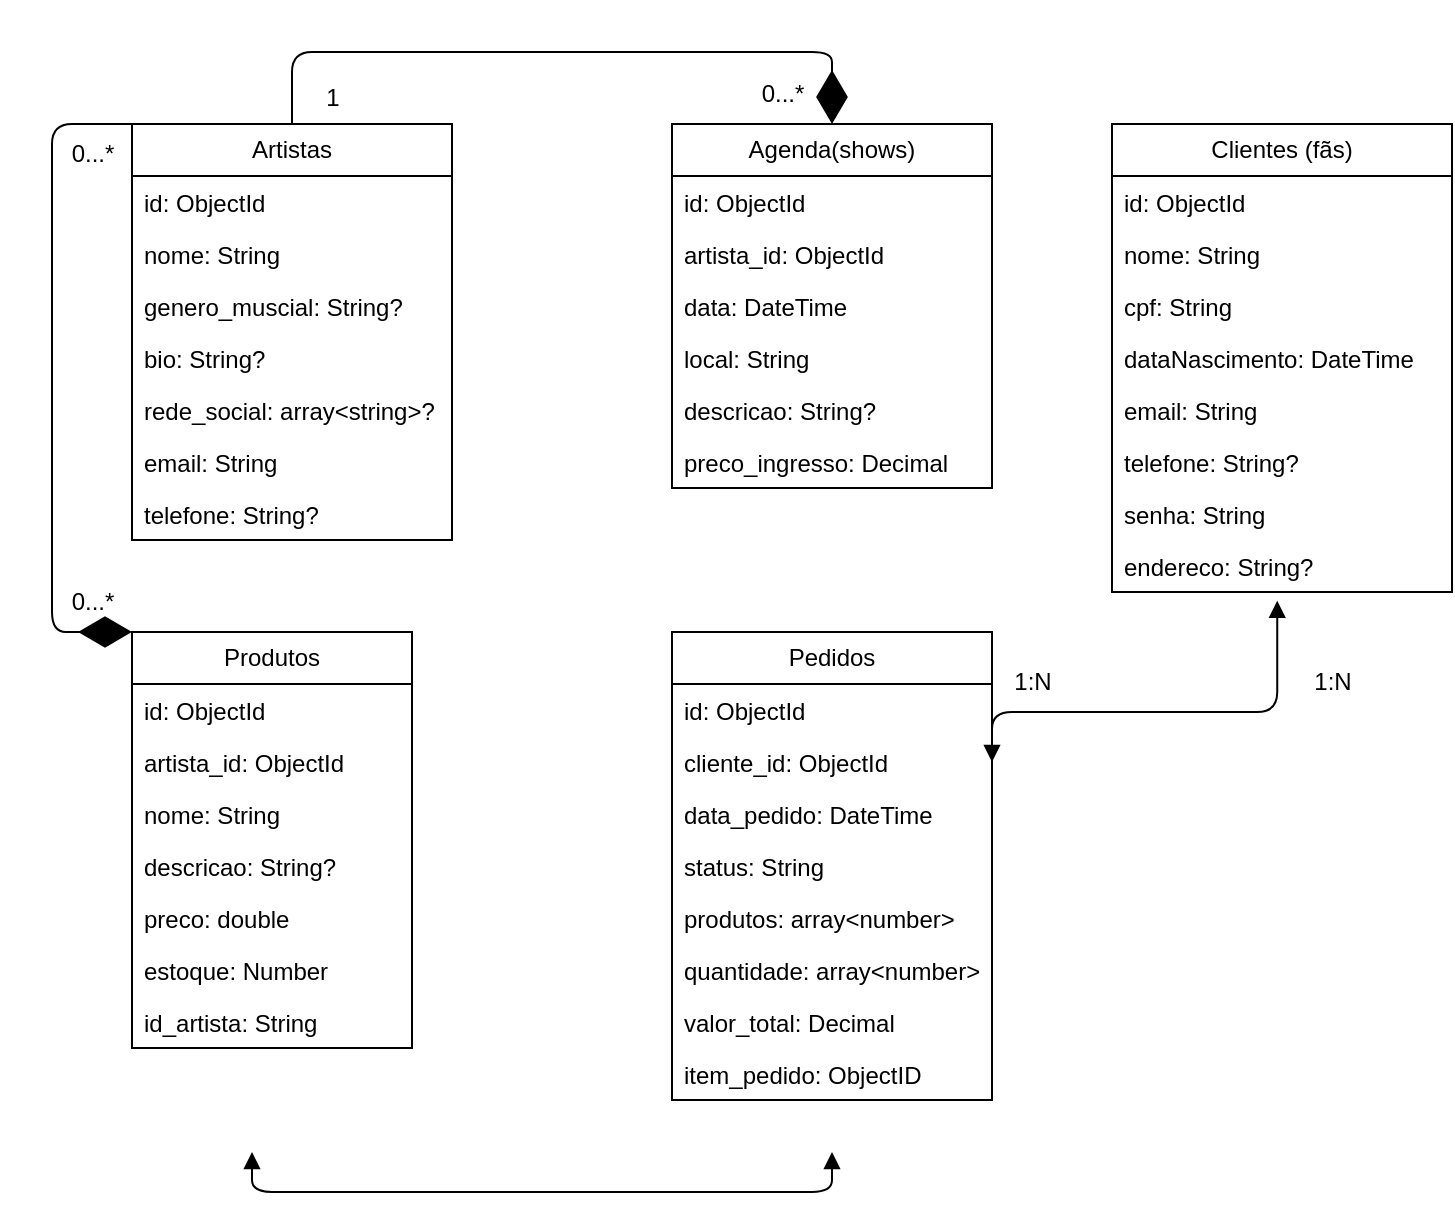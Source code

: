 <mxfile>
    <diagram id="-8dGR81IhT9ADDWrqB2T" name="ARTISTAS">
        <mxGraphModel dx="818" dy="497" grid="1" gridSize="10" guides="1" tooltips="1" connect="1" arrows="1" fold="1" page="1" pageScale="1" pageWidth="1169" pageHeight="827" math="0" shadow="0">
            <root>
                <mxCell id="0"/>
                <mxCell id="1" parent="0"/>
                <mxCell id="WGeO4oqpB1IpNc30BpS--1" value="Artistas" style="swimlane;fontStyle=0;childLayout=stackLayout;horizontal=1;startSize=26;fillColor=none;horizontalStack=0;resizeParent=1;resizeParentMax=0;resizeLast=0;collapsible=1;marginBottom=0;whiteSpace=wrap;html=1;" parent="1" vertex="1">
                    <mxGeometry x="290" y="236" width="160" height="208" as="geometry"/>
                </mxCell>
                <mxCell id="WGeO4oqpB1IpNc30BpS--2" value="id: ObjectId" style="text;strokeColor=none;fillColor=none;align=left;verticalAlign=top;spacingLeft=4;spacingRight=4;overflow=hidden;rotatable=0;points=[[0,0.5],[1,0.5]];portConstraint=eastwest;whiteSpace=wrap;html=1;" parent="WGeO4oqpB1IpNc30BpS--1" vertex="1">
                    <mxGeometry y="26" width="160" height="26" as="geometry"/>
                </mxCell>
                <mxCell id="WGeO4oqpB1IpNc30BpS--3" value="nome: String" style="text;strokeColor=none;fillColor=none;align=left;verticalAlign=top;spacingLeft=4;spacingRight=4;overflow=hidden;rotatable=0;points=[[0,0.5],[1,0.5]];portConstraint=eastwest;whiteSpace=wrap;html=1;" parent="WGeO4oqpB1IpNc30BpS--1" vertex="1">
                    <mxGeometry y="52" width="160" height="26" as="geometry"/>
                </mxCell>
                <mxCell id="WGeO4oqpB1IpNc30BpS--4" value="genero_muscial: String?" style="text;strokeColor=none;fillColor=none;align=left;verticalAlign=top;spacingLeft=4;spacingRight=4;overflow=hidden;rotatable=0;points=[[0,0.5],[1,0.5]];portConstraint=eastwest;whiteSpace=wrap;html=1;" parent="WGeO4oqpB1IpNc30BpS--1" vertex="1">
                    <mxGeometry y="78" width="160" height="26" as="geometry"/>
                </mxCell>
                <mxCell id="HzwaQL8nhIVutCUoAe8S-1" value="bio: String?" style="text;strokeColor=none;fillColor=none;align=left;verticalAlign=top;spacingLeft=4;spacingRight=4;overflow=hidden;rotatable=0;points=[[0,0.5],[1,0.5]];portConstraint=eastwest;whiteSpace=wrap;html=1;" parent="WGeO4oqpB1IpNc30BpS--1" vertex="1">
                    <mxGeometry y="104" width="160" height="26" as="geometry"/>
                </mxCell>
                <mxCell id="HzwaQL8nhIVutCUoAe8S-2" value="rede_social: array&amp;lt;string&amp;gt;?" style="text;strokeColor=none;fillColor=none;align=left;verticalAlign=top;spacingLeft=4;spacingRight=4;overflow=hidden;rotatable=0;points=[[0,0.5],[1,0.5]];portConstraint=eastwest;whiteSpace=wrap;html=1;" parent="WGeO4oqpB1IpNc30BpS--1" vertex="1">
                    <mxGeometry y="130" width="160" height="26" as="geometry"/>
                </mxCell>
                <mxCell id="HzwaQL8nhIVutCUoAe8S-3" value="email: String" style="text;strokeColor=none;fillColor=none;align=left;verticalAlign=top;spacingLeft=4;spacingRight=4;overflow=hidden;rotatable=0;points=[[0,0.5],[1,0.5]];portConstraint=eastwest;whiteSpace=wrap;html=1;" parent="WGeO4oqpB1IpNc30BpS--1" vertex="1">
                    <mxGeometry y="156" width="160" height="26" as="geometry"/>
                </mxCell>
                <mxCell id="HzwaQL8nhIVutCUoAe8S-4" value="telefone: String?" style="text;strokeColor=none;fillColor=none;align=left;verticalAlign=top;spacingLeft=4;spacingRight=4;overflow=hidden;rotatable=0;points=[[0,0.5],[1,0.5]];portConstraint=eastwest;whiteSpace=wrap;html=1;" parent="WGeO4oqpB1IpNc30BpS--1" vertex="1">
                    <mxGeometry y="182" width="160" height="26" as="geometry"/>
                </mxCell>
                <mxCell id="WGeO4oqpB1IpNc30BpS--5" value="Clientes (fãs)" style="swimlane;fontStyle=0;childLayout=stackLayout;horizontal=1;startSize=26;fillColor=none;horizontalStack=0;resizeParent=1;resizeParentMax=0;resizeLast=0;collapsible=1;marginBottom=0;whiteSpace=wrap;html=1;" parent="1" vertex="1">
                    <mxGeometry x="780" y="236" width="170" height="234" as="geometry"/>
                </mxCell>
                <mxCell id="WGeO4oqpB1IpNc30BpS--6" value="id:&amp;nbsp;ObjectId" style="text;strokeColor=none;fillColor=none;align=left;verticalAlign=top;spacingLeft=4;spacingRight=4;overflow=hidden;rotatable=0;points=[[0,0.5],[1,0.5]];portConstraint=eastwest;whiteSpace=wrap;html=1;" parent="WGeO4oqpB1IpNc30BpS--5" vertex="1">
                    <mxGeometry y="26" width="170" height="26" as="geometry"/>
                </mxCell>
                <mxCell id="HzwaQL8nhIVutCUoAe8S-5" value="nome: String" style="text;strokeColor=none;fillColor=none;align=left;verticalAlign=top;spacingLeft=4;spacingRight=4;overflow=hidden;rotatable=0;points=[[0,0.5],[1,0.5]];portConstraint=eastwest;whiteSpace=wrap;html=1;" parent="WGeO4oqpB1IpNc30BpS--5" vertex="1">
                    <mxGeometry y="52" width="170" height="26" as="geometry"/>
                </mxCell>
                <mxCell id="3OGe1HEJjVXt9dh-wJkt-9" value="cpf: String&lt;div&gt;&lt;br&gt;&lt;/div&gt;" style="text;strokeColor=none;fillColor=none;align=left;verticalAlign=top;spacingLeft=4;spacingRight=4;overflow=hidden;rotatable=0;points=[[0,0.5],[1,0.5]];portConstraint=eastwest;whiteSpace=wrap;html=1;" parent="WGeO4oqpB1IpNc30BpS--5" vertex="1">
                    <mxGeometry y="78" width="170" height="26" as="geometry"/>
                </mxCell>
                <mxCell id="3OGe1HEJjVXt9dh-wJkt-10" value="dataNascimento: DateTime&lt;div&gt;&lt;br&gt;&lt;/div&gt;" style="text;strokeColor=none;fillColor=none;align=left;verticalAlign=top;spacingLeft=4;spacingRight=4;overflow=hidden;rotatable=0;points=[[0,0.5],[1,0.5]];portConstraint=eastwest;whiteSpace=wrap;html=1;" parent="WGeO4oqpB1IpNc30BpS--5" vertex="1">
                    <mxGeometry y="104" width="170" height="26" as="geometry"/>
                </mxCell>
                <mxCell id="HzwaQL8nhIVutCUoAe8S-6" value="email: String" style="text;strokeColor=none;fillColor=none;align=left;verticalAlign=top;spacingLeft=4;spacingRight=4;overflow=hidden;rotatable=0;points=[[0,0.5],[1,0.5]];portConstraint=eastwest;whiteSpace=wrap;html=1;" parent="WGeO4oqpB1IpNc30BpS--5" vertex="1">
                    <mxGeometry y="130" width="170" height="26" as="geometry"/>
                </mxCell>
                <mxCell id="HzwaQL8nhIVutCUoAe8S-7" value="telefone: String?" style="text;strokeColor=none;fillColor=none;align=left;verticalAlign=top;spacingLeft=4;spacingRight=4;overflow=hidden;rotatable=0;points=[[0,0.5],[1,0.5]];portConstraint=eastwest;whiteSpace=wrap;html=1;" parent="WGeO4oqpB1IpNc30BpS--5" vertex="1">
                    <mxGeometry y="156" width="170" height="26" as="geometry"/>
                </mxCell>
                <mxCell id="WGeO4oqpB1IpNc30BpS--7" value="senha: String" style="text;strokeColor=none;fillColor=none;align=left;verticalAlign=top;spacingLeft=4;spacingRight=4;overflow=hidden;rotatable=0;points=[[0,0.5],[1,0.5]];portConstraint=eastwest;whiteSpace=wrap;html=1;" parent="WGeO4oqpB1IpNc30BpS--5" vertex="1">
                    <mxGeometry y="182" width="170" height="26" as="geometry"/>
                </mxCell>
                <mxCell id="WGeO4oqpB1IpNc30BpS--8" value="endereco: String?" style="text;strokeColor=none;fillColor=none;align=left;verticalAlign=top;spacingLeft=4;spacingRight=4;overflow=hidden;rotatable=0;points=[[0,0.5],[1,0.5]];portConstraint=eastwest;whiteSpace=wrap;html=1;" parent="WGeO4oqpB1IpNc30BpS--5" vertex="1">
                    <mxGeometry y="208" width="170" height="26" as="geometry"/>
                </mxCell>
                <mxCell id="WGeO4oqpB1IpNc30BpS--9" value="Produtos" style="swimlane;fontStyle=0;childLayout=stackLayout;horizontal=1;startSize=26;fillColor=none;horizontalStack=0;resizeParent=1;resizeParentMax=0;resizeLast=0;collapsible=1;marginBottom=0;whiteSpace=wrap;html=1;" parent="1" vertex="1">
                    <mxGeometry x="290" y="490" width="140" height="208" as="geometry"/>
                </mxCell>
                <mxCell id="WGeO4oqpB1IpNc30BpS--10" value="id: ObjectId" style="text;strokeColor=none;fillColor=none;align=left;verticalAlign=top;spacingLeft=4;spacingRight=4;overflow=hidden;rotatable=0;points=[[0,0.5],[1,0.5]];portConstraint=eastwest;whiteSpace=wrap;html=1;" parent="WGeO4oqpB1IpNc30BpS--9" vertex="1">
                    <mxGeometry y="26" width="140" height="26" as="geometry"/>
                </mxCell>
                <mxCell id="WGeO4oqpB1IpNc30BpS--11" value="artista_id:&amp;nbsp;&lt;span style=&quot;color: rgb(0, 0, 0);&quot;&gt;ObjectId&lt;/span&gt;" style="text;strokeColor=none;fillColor=none;align=left;verticalAlign=top;spacingLeft=4;spacingRight=4;overflow=hidden;rotatable=0;points=[[0,0.5],[1,0.5]];portConstraint=eastwest;whiteSpace=wrap;html=1;" parent="WGeO4oqpB1IpNc30BpS--9" vertex="1">
                    <mxGeometry y="52" width="140" height="26" as="geometry"/>
                </mxCell>
                <mxCell id="HzwaQL8nhIVutCUoAe8S-8" value="nome: String" style="text;strokeColor=none;fillColor=none;align=left;verticalAlign=top;spacingLeft=4;spacingRight=4;overflow=hidden;rotatable=0;points=[[0,0.5],[1,0.5]];portConstraint=eastwest;whiteSpace=wrap;html=1;" parent="WGeO4oqpB1IpNc30BpS--9" vertex="1">
                    <mxGeometry y="78" width="140" height="26" as="geometry"/>
                </mxCell>
                <mxCell id="WGeO4oqpB1IpNc30BpS--12" value="descricao: String?" style="text;strokeColor=none;fillColor=none;align=left;verticalAlign=top;spacingLeft=4;spacingRight=4;overflow=hidden;rotatable=0;points=[[0,0.5],[1,0.5]];portConstraint=eastwest;whiteSpace=wrap;html=1;" parent="WGeO4oqpB1IpNc30BpS--9" vertex="1">
                    <mxGeometry y="104" width="140" height="26" as="geometry"/>
                </mxCell>
                <mxCell id="HzwaQL8nhIVutCUoAe8S-9" value="preco: double" style="text;strokeColor=none;fillColor=none;align=left;verticalAlign=top;spacingLeft=4;spacingRight=4;overflow=hidden;rotatable=0;points=[[0,0.5],[1,0.5]];portConstraint=eastwest;whiteSpace=wrap;html=1;" parent="WGeO4oqpB1IpNc30BpS--9" vertex="1">
                    <mxGeometry y="130" width="140" height="26" as="geometry"/>
                </mxCell>
                <mxCell id="HzwaQL8nhIVutCUoAe8S-10" value="estoque: Number" style="text;strokeColor=none;fillColor=none;align=left;verticalAlign=top;spacingLeft=4;spacingRight=4;overflow=hidden;rotatable=0;points=[[0,0.5],[1,0.5]];portConstraint=eastwest;whiteSpace=wrap;html=1;" parent="WGeO4oqpB1IpNc30BpS--9" vertex="1">
                    <mxGeometry y="156" width="140" height="26" as="geometry"/>
                </mxCell>
                <mxCell id="qeILom_kDoyE2ObOOe5G-1" value="id_artista: String" style="text;strokeColor=none;fillColor=none;align=left;verticalAlign=top;spacingLeft=4;spacingRight=4;overflow=hidden;rotatable=0;points=[[0,0.5],[1,0.5]];portConstraint=eastwest;whiteSpace=wrap;html=1;" parent="WGeO4oqpB1IpNc30BpS--9" vertex="1">
                    <mxGeometry y="182" width="140" height="26" as="geometry"/>
                </mxCell>
                <mxCell id="WGeO4oqpB1IpNc30BpS--13" value="Agenda(shows)" style="swimlane;fontStyle=0;childLayout=stackLayout;horizontal=1;startSize=26;fillColor=none;horizontalStack=0;resizeParent=1;resizeParentMax=0;resizeLast=0;collapsible=1;marginBottom=0;whiteSpace=wrap;html=1;" parent="1" vertex="1">
                    <mxGeometry x="560" y="236" width="160" height="182" as="geometry"/>
                </mxCell>
                <mxCell id="WGeO4oqpB1IpNc30BpS--14" value="&lt;span style=&quot;color: rgb(0, 0, 0);&quot;&gt;id: ObjectId&lt;/span&gt;" style="text;strokeColor=none;fillColor=none;align=left;verticalAlign=top;spacingLeft=4;spacingRight=4;overflow=hidden;rotatable=0;points=[[0,0.5],[1,0.5]];portConstraint=eastwest;whiteSpace=wrap;html=1;" parent="WGeO4oqpB1IpNc30BpS--13" vertex="1">
                    <mxGeometry y="26" width="160" height="26" as="geometry"/>
                </mxCell>
                <mxCell id="qeILom_kDoyE2ObOOe5G-2" value="artista_id:&amp;nbsp;&lt;span style=&quot;color: rgb(0, 0, 0);&quot;&gt;ObjectId&lt;/span&gt;" style="text;strokeColor=none;fillColor=none;align=left;verticalAlign=top;spacingLeft=4;spacingRight=4;overflow=hidden;rotatable=0;points=[[0,0.5],[1,0.5]];portConstraint=eastwest;whiteSpace=wrap;html=1;" parent="WGeO4oqpB1IpNc30BpS--13" vertex="1">
                    <mxGeometry y="52" width="160" height="26" as="geometry"/>
                </mxCell>
                <mxCell id="WGeO4oqpB1IpNc30BpS--15" value="data: DateTime" style="text;strokeColor=none;fillColor=none;align=left;verticalAlign=top;spacingLeft=4;spacingRight=4;overflow=hidden;rotatable=0;points=[[0,0.5],[1,0.5]];portConstraint=eastwest;whiteSpace=wrap;html=1;" parent="WGeO4oqpB1IpNc30BpS--13" vertex="1">
                    <mxGeometry y="78" width="160" height="26" as="geometry"/>
                </mxCell>
                <mxCell id="WGeO4oqpB1IpNc30BpS--16" value="local: String" style="text;strokeColor=none;fillColor=none;align=left;verticalAlign=top;spacingLeft=4;spacingRight=4;overflow=hidden;rotatable=0;points=[[0,0.5],[1,0.5]];portConstraint=eastwest;whiteSpace=wrap;html=1;" parent="WGeO4oqpB1IpNc30BpS--13" vertex="1">
                    <mxGeometry y="104" width="160" height="26" as="geometry"/>
                </mxCell>
                <mxCell id="viy6hbpfLEgtOjUjto9D-1" value="descricao: String?" style="text;strokeColor=none;fillColor=none;align=left;verticalAlign=top;spacingLeft=4;spacingRight=4;overflow=hidden;rotatable=0;points=[[0,0.5],[1,0.5]];portConstraint=eastwest;whiteSpace=wrap;html=1;" parent="WGeO4oqpB1IpNc30BpS--13" vertex="1">
                    <mxGeometry y="130" width="160" height="26" as="geometry"/>
                </mxCell>
                <mxCell id="viy6hbpfLEgtOjUjto9D-8" value="preco_ingresso: Decimal" style="text;strokeColor=none;fillColor=none;align=left;verticalAlign=top;spacingLeft=4;spacingRight=4;overflow=hidden;rotatable=0;points=[[0,0.5],[1,0.5]];portConstraint=eastwest;whiteSpace=wrap;html=1;" parent="WGeO4oqpB1IpNc30BpS--13" vertex="1">
                    <mxGeometry y="156" width="160" height="26" as="geometry"/>
                </mxCell>
                <mxCell id="WGeO4oqpB1IpNc30BpS--17" value="Pedidos" style="swimlane;fontStyle=0;childLayout=stackLayout;horizontal=1;startSize=26;fillColor=none;horizontalStack=0;resizeParent=1;resizeParentMax=0;resizeLast=0;collapsible=1;marginBottom=0;whiteSpace=wrap;html=1;" parent="1" vertex="1">
                    <mxGeometry x="560" y="490" width="160" height="234" as="geometry"/>
                </mxCell>
                <mxCell id="WGeO4oqpB1IpNc30BpS--18" value="&lt;span style=&quot;color: rgb(0, 0, 0);&quot;&gt;id: ObjectId&lt;/span&gt;" style="text;strokeColor=none;fillColor=none;align=left;verticalAlign=top;spacingLeft=4;spacingRight=4;overflow=hidden;rotatable=0;points=[[0,0.5],[1,0.5]];portConstraint=eastwest;whiteSpace=wrap;html=1;" parent="WGeO4oqpB1IpNc30BpS--17" vertex="1">
                    <mxGeometry y="26" width="160" height="26" as="geometry"/>
                </mxCell>
                <mxCell id="WGeO4oqpB1IpNc30BpS--19" value="cliente_id:&amp;nbsp;&lt;span style=&quot;color: rgb(0, 0, 0);&quot;&gt;ObjectId&lt;/span&gt;" style="text;strokeColor=none;fillColor=none;align=left;verticalAlign=top;spacingLeft=4;spacingRight=4;overflow=hidden;rotatable=0;points=[[0,0.5],[1,0.5]];portConstraint=eastwest;whiteSpace=wrap;html=1;" parent="WGeO4oqpB1IpNc30BpS--17" vertex="1">
                    <mxGeometry y="52" width="160" height="26" as="geometry"/>
                </mxCell>
                <mxCell id="WGeO4oqpB1IpNc30BpS--20" value="data_pedido: DateTime" style="text;strokeColor=none;fillColor=none;align=left;verticalAlign=top;spacingLeft=4;spacingRight=4;overflow=hidden;rotatable=0;points=[[0,0.5],[1,0.5]];portConstraint=eastwest;whiteSpace=wrap;html=1;" parent="WGeO4oqpB1IpNc30BpS--17" vertex="1">
                    <mxGeometry y="78" width="160" height="26" as="geometry"/>
                </mxCell>
                <mxCell id="viy6hbpfLEgtOjUjto9D-9" value="status: String" style="text;strokeColor=none;fillColor=none;align=left;verticalAlign=top;spacingLeft=4;spacingRight=4;overflow=hidden;rotatable=0;points=[[0,0.5],[1,0.5]];portConstraint=eastwest;whiteSpace=wrap;html=1;" parent="WGeO4oqpB1IpNc30BpS--17" vertex="1">
                    <mxGeometry y="104" width="160" height="26" as="geometry"/>
                </mxCell>
                <mxCell id="viy6hbpfLEgtOjUjto9D-15" value="produtos: array&amp;lt;number&amp;gt;" style="text;strokeColor=none;fillColor=none;align=left;verticalAlign=top;spacingLeft=4;spacingRight=4;overflow=hidden;rotatable=0;points=[[0,0.5],[1,0.5]];portConstraint=eastwest;whiteSpace=wrap;html=1;" parent="WGeO4oqpB1IpNc30BpS--17" vertex="1">
                    <mxGeometry y="130" width="160" height="26" as="geometry"/>
                </mxCell>
                <mxCell id="viy6hbpfLEgtOjUjto9D-16" value="quantidade: array&amp;lt;number&amp;gt;" style="text;strokeColor=none;fillColor=none;align=left;verticalAlign=top;spacingLeft=4;spacingRight=4;overflow=hidden;rotatable=0;points=[[0,0.5],[1,0.5]];portConstraint=eastwest;whiteSpace=wrap;html=1;" parent="WGeO4oqpB1IpNc30BpS--17" vertex="1">
                    <mxGeometry y="156" width="160" height="26" as="geometry"/>
                </mxCell>
                <mxCell id="viy6hbpfLEgtOjUjto9D-17" value="valor_total: Decimal" style="text;strokeColor=none;fillColor=none;align=left;verticalAlign=top;spacingLeft=4;spacingRight=4;overflow=hidden;rotatable=0;points=[[0,0.5],[1,0.5]];portConstraint=eastwest;whiteSpace=wrap;html=1;" parent="WGeO4oqpB1IpNc30BpS--17" vertex="1">
                    <mxGeometry y="182" width="160" height="26" as="geometry"/>
                </mxCell>
                <mxCell id="FNEiUvtTwgRBQaWyczOZ-4" value="item_pedido: ObjectID" style="text;strokeColor=none;fillColor=none;align=left;verticalAlign=top;spacingLeft=4;spacingRight=4;overflow=hidden;rotatable=0;points=[[0,0.5],[1,0.5]];portConstraint=eastwest;whiteSpace=wrap;html=1;" parent="WGeO4oqpB1IpNc30BpS--17" vertex="1">
                    <mxGeometry y="208" width="160" height="26" as="geometry"/>
                </mxCell>
                <mxCell id="9_VWwz1EAuQyUJO-Fea9-1" value="" style="endArrow=block;startArrow=block;endFill=1;startFill=1;html=1;edgeStyle=elbowEdgeStyle;elbow=vertical;" parent="1" edge="1">
                    <mxGeometry width="160" relative="1" as="geometry">
                        <mxPoint x="350" y="750" as="sourcePoint"/>
                        <mxPoint x="640" y="750" as="targetPoint"/>
                        <Array as="points">
                            <mxPoint x="500" y="770"/>
                        </Array>
                    </mxGeometry>
                </mxCell>
                <mxCell id="9_VWwz1EAuQyUJO-Fea9-3" value="" style="endArrow=diamondThin;endFill=1;endSize=24;html=1;exitX=0;exitY=0;exitDx=0;exitDy=0;edgeStyle=elbowEdgeStyle;elbow=vertical;entryX=0;entryY=0;entryDx=0;entryDy=0;" parent="1" source="WGeO4oqpB1IpNc30BpS--1" target="WGeO4oqpB1IpNc30BpS--9" edge="1">
                    <mxGeometry width="160" relative="1" as="geometry">
                        <mxPoint x="110" y="210" as="sourcePoint"/>
                        <mxPoint x="200" y="560" as="targetPoint"/>
                        <Array as="points">
                            <mxPoint x="250" y="350"/>
                        </Array>
                    </mxGeometry>
                </mxCell>
                <mxCell id="oR0ZWkZKmb0lhGz50x3m-1" value="" style="endArrow=diamondThin;endFill=1;endSize=24;html=1;entryX=0.5;entryY=0;entryDx=0;entryDy=0;exitX=0.5;exitY=0;exitDx=0;exitDy=0;edgeStyle=elbowEdgeStyle;elbow=vertical;" parent="1" source="WGeO4oqpB1IpNc30BpS--1" target="WGeO4oqpB1IpNc30BpS--13" edge="1">
                    <mxGeometry width="160" relative="1" as="geometry">
                        <mxPoint x="490" y="200" as="sourcePoint"/>
                        <mxPoint x="490" y="-80" as="targetPoint"/>
                        <Array as="points">
                            <mxPoint x="510" y="200"/>
                        </Array>
                    </mxGeometry>
                </mxCell>
                <mxCell id="3OGe1HEJjVXt9dh-wJkt-11" value="0...*" style="text;html=1;align=center;verticalAlign=middle;resizable=0;points=[];autosize=1;strokeColor=none;fillColor=none;" parent="1" vertex="1">
                    <mxGeometry x="250" y="460" width="40" height="30" as="geometry"/>
                </mxCell>
                <mxCell id="3OGe1HEJjVXt9dh-wJkt-14" value="" style="endArrow=block;startArrow=block;endFill=1;startFill=1;html=1;entryX=0.486;entryY=1.167;entryDx=0;entryDy=0;entryPerimeter=0;exitX=1;exitY=0.5;exitDx=0;exitDy=0;edgeStyle=elbowEdgeStyle;elbow=vertical;" parent="1" source="WGeO4oqpB1IpNc30BpS--19" target="WGeO4oqpB1IpNc30BpS--8" edge="1">
                    <mxGeometry width="160" relative="1" as="geometry">
                        <mxPoint x="730" y="540" as="sourcePoint"/>
                        <mxPoint x="890" y="540" as="targetPoint"/>
                        <Array as="points">
                            <mxPoint x="820" y="530"/>
                        </Array>
                    </mxGeometry>
                </mxCell>
                <mxCell id="3OGe1HEJjVXt9dh-wJkt-19" value="1:N" style="text;html=1;align=center;verticalAlign=middle;resizable=0;points=[];autosize=1;strokeColor=none;fillColor=none;" parent="1" vertex="1">
                    <mxGeometry x="720" y="500" width="40" height="30" as="geometry"/>
                </mxCell>
                <mxCell id="3OGe1HEJjVXt9dh-wJkt-20" value="1:N" style="text;html=1;align=center;verticalAlign=middle;resizable=0;points=[];autosize=1;strokeColor=none;fillColor=none;" parent="1" vertex="1">
                    <mxGeometry x="870" y="500" width="40" height="30" as="geometry"/>
                </mxCell>
                <mxCell id="FNEiUvtTwgRBQaWyczOZ-1" value="0...*" style="text;html=1;align=center;verticalAlign=middle;resizable=0;points=[];autosize=1;strokeColor=none;fillColor=none;" parent="1" vertex="1">
                    <mxGeometry x="250" y="236" width="40" height="30" as="geometry"/>
                </mxCell>
                <mxCell id="FNEiUvtTwgRBQaWyczOZ-2" value="0...*" style="text;html=1;align=center;verticalAlign=middle;resizable=0;points=[];autosize=1;strokeColor=none;fillColor=none;" parent="1" vertex="1">
                    <mxGeometry x="595" y="206" width="40" height="30" as="geometry"/>
                </mxCell>
                <mxCell id="FNEiUvtTwgRBQaWyczOZ-3" value="1" style="text;html=1;align=center;verticalAlign=middle;resizable=0;points=[];autosize=1;strokeColor=none;fillColor=none;" parent="1" vertex="1">
                    <mxGeometry x="375" y="208" width="30" height="30" as="geometry"/>
                </mxCell>
            </root>
        </mxGraphModel>
    </diagram>
</mxfile>